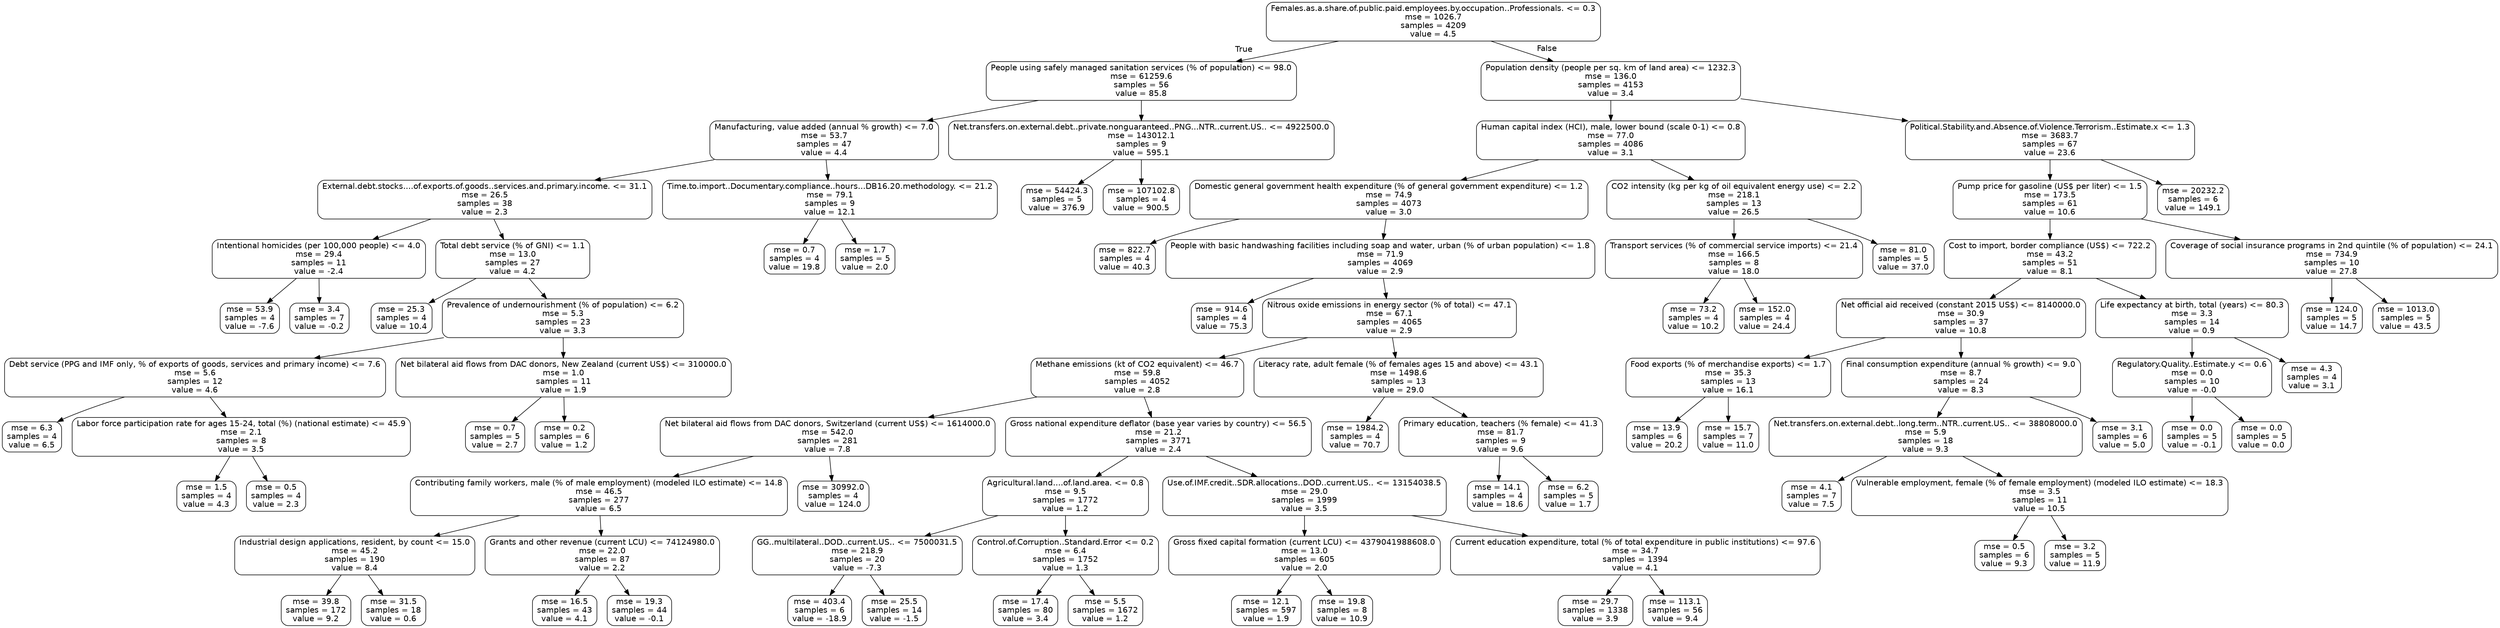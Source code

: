 digraph Tree {
node [shape=box, style="rounded", color="black", fontname=helvetica] ;
edge [fontname=helvetica] ;
0 [label="Females.as.a.share.of.public.paid.employees.by.occupation..Professionals. <= 0.3\nmse = 1026.7\nsamples = 4209\nvalue = 4.5"] ;
1 [label="People using safely managed sanitation services (% of population) <= 98.0\nmse = 61259.6\nsamples = 56\nvalue = 85.8"] ;
0 -> 1 [labeldistance=2.5, labelangle=45, headlabel="True"] ;
2 [label="Manufacturing, value added (annual % growth) <= 7.0\nmse = 53.7\nsamples = 47\nvalue = 4.4"] ;
1 -> 2 ;
3 [label="External.debt.stocks....of.exports.of.goods..services.and.primary.income. <= 31.1\nmse = 26.5\nsamples = 38\nvalue = 2.3"] ;
2 -> 3 ;
4 [label="Intentional homicides (per 100,000 people) <= 4.0\nmse = 29.4\nsamples = 11\nvalue = -2.4"] ;
3 -> 4 ;
5 [label="mse = 53.9\nsamples = 4\nvalue = -7.6"] ;
4 -> 5 ;
6 [label="mse = 3.4\nsamples = 7\nvalue = -0.2"] ;
4 -> 6 ;
7 [label="Total debt service (% of GNI) <= 1.1\nmse = 13.0\nsamples = 27\nvalue = 4.2"] ;
3 -> 7 ;
8 [label="mse = 25.3\nsamples = 4\nvalue = 10.4"] ;
7 -> 8 ;
9 [label="Prevalence of undernourishment (% of population) <= 6.2\nmse = 5.3\nsamples = 23\nvalue = 3.3"] ;
7 -> 9 ;
10 [label="Debt service (PPG and IMF only, % of exports of goods, services and primary income) <= 7.6\nmse = 5.6\nsamples = 12\nvalue = 4.6"] ;
9 -> 10 ;
11 [label="mse = 6.3\nsamples = 4\nvalue = 6.5"] ;
10 -> 11 ;
12 [label="Labor force participation rate for ages 15-24, total (%) (national estimate) <= 45.9\nmse = 2.1\nsamples = 8\nvalue = 3.5"] ;
10 -> 12 ;
13 [label="mse = 1.5\nsamples = 4\nvalue = 4.3"] ;
12 -> 13 ;
14 [label="mse = 0.5\nsamples = 4\nvalue = 2.3"] ;
12 -> 14 ;
15 [label="Net bilateral aid flows from DAC donors, New Zealand (current US$) <= 310000.0\nmse = 1.0\nsamples = 11\nvalue = 1.9"] ;
9 -> 15 ;
16 [label="mse = 0.7\nsamples = 5\nvalue = 2.7"] ;
15 -> 16 ;
17 [label="mse = 0.2\nsamples = 6\nvalue = 1.2"] ;
15 -> 17 ;
18 [label="Time.to.import..Documentary.compliance..hours...DB16.20.methodology. <= 21.2\nmse = 79.1\nsamples = 9\nvalue = 12.1"] ;
2 -> 18 ;
19 [label="mse = 0.7\nsamples = 4\nvalue = 19.8"] ;
18 -> 19 ;
20 [label="mse = 1.7\nsamples = 5\nvalue = 2.0"] ;
18 -> 20 ;
21 [label="Net.transfers.on.external.debt..private.nonguaranteed..PNG...NTR..current.US.. <= 4922500.0\nmse = 143012.1\nsamples = 9\nvalue = 595.1"] ;
1 -> 21 ;
22 [label="mse = 54424.3\nsamples = 5\nvalue = 376.9"] ;
21 -> 22 ;
23 [label="mse = 107102.8\nsamples = 4\nvalue = 900.5"] ;
21 -> 23 ;
24 [label="Population density (people per sq. km of land area) <= 1232.3\nmse = 136.0\nsamples = 4153\nvalue = 3.4"] ;
0 -> 24 [labeldistance=2.5, labelangle=-45, headlabel="False"] ;
25 [label="Human capital index (HCI), male, lower bound (scale 0-1) <= 0.8\nmse = 77.0\nsamples = 4086\nvalue = 3.1"] ;
24 -> 25 ;
26 [label="Domestic general government health expenditure (% of general government expenditure) <= 1.2\nmse = 74.9\nsamples = 4073\nvalue = 3.0"] ;
25 -> 26 ;
27 [label="mse = 822.7\nsamples = 4\nvalue = 40.3"] ;
26 -> 27 ;
28 [label="People with basic handwashing facilities including soap and water, urban (% of urban population) <= 1.8\nmse = 71.9\nsamples = 4069\nvalue = 2.9"] ;
26 -> 28 ;
29 [label="mse = 914.6\nsamples = 4\nvalue = 75.3"] ;
28 -> 29 ;
30 [label="Nitrous oxide emissions in energy sector (% of total) <= 47.1\nmse = 67.1\nsamples = 4065\nvalue = 2.9"] ;
28 -> 30 ;
31 [label="Methane emissions (kt of CO2 equivalent) <= 46.7\nmse = 59.8\nsamples = 4052\nvalue = 2.8"] ;
30 -> 31 ;
32 [label="Net bilateral aid flows from DAC donors, Switzerland (current US$) <= 1614000.0\nmse = 542.0\nsamples = 281\nvalue = 7.8"] ;
31 -> 32 ;
33 [label="Contributing family workers, male (% of male employment) (modeled ILO estimate) <= 14.8\nmse = 46.5\nsamples = 277\nvalue = 6.5"] ;
32 -> 33 ;
34 [label="Industrial design applications, resident, by count <= 15.0\nmse = 45.2\nsamples = 190\nvalue = 8.4"] ;
33 -> 34 ;
35 [label="mse = 39.8\nsamples = 172\nvalue = 9.2"] ;
34 -> 35 ;
36 [label="mse = 31.5\nsamples = 18\nvalue = 0.6"] ;
34 -> 36 ;
37 [label="Grants and other revenue (current LCU) <= 74124980.0\nmse = 22.0\nsamples = 87\nvalue = 2.2"] ;
33 -> 37 ;
38 [label="mse = 16.5\nsamples = 43\nvalue = 4.1"] ;
37 -> 38 ;
39 [label="mse = 19.3\nsamples = 44\nvalue = -0.1"] ;
37 -> 39 ;
40 [label="mse = 30992.0\nsamples = 4\nvalue = 124.0"] ;
32 -> 40 ;
41 [label="Gross national expenditure deflator (base year varies by country) <= 56.5\nmse = 21.2\nsamples = 3771\nvalue = 2.4"] ;
31 -> 41 ;
42 [label="Agricultural.land....of.land.area. <= 0.8\nmse = 9.5\nsamples = 1772\nvalue = 1.2"] ;
41 -> 42 ;
43 [label="GG..multilateral..DOD..current.US.. <= 7500031.5\nmse = 218.9\nsamples = 20\nvalue = -7.3"] ;
42 -> 43 ;
44 [label="mse = 403.4\nsamples = 6\nvalue = -18.9"] ;
43 -> 44 ;
45 [label="mse = 25.5\nsamples = 14\nvalue = -1.5"] ;
43 -> 45 ;
46 [label="Control.of.Corruption..Standard.Error <= 0.2\nmse = 6.4\nsamples = 1752\nvalue = 1.3"] ;
42 -> 46 ;
47 [label="mse = 17.4\nsamples = 80\nvalue = 3.4"] ;
46 -> 47 ;
48 [label="mse = 5.5\nsamples = 1672\nvalue = 1.2"] ;
46 -> 48 ;
49 [label="Use.of.IMF.credit..SDR.allocations..DOD..current.US.. <= 13154038.5\nmse = 29.0\nsamples = 1999\nvalue = 3.5"] ;
41 -> 49 ;
50 [label="Gross fixed capital formation (current LCU) <= 4379041988608.0\nmse = 13.0\nsamples = 605\nvalue = 2.0"] ;
49 -> 50 ;
51 [label="mse = 12.1\nsamples = 597\nvalue = 1.9"] ;
50 -> 51 ;
52 [label="mse = 19.8\nsamples = 8\nvalue = 10.9"] ;
50 -> 52 ;
53 [label="Current education expenditure, total (% of total expenditure in public institutions) <= 97.6\nmse = 34.7\nsamples = 1394\nvalue = 4.1"] ;
49 -> 53 ;
54 [label="mse = 29.7\nsamples = 1338\nvalue = 3.9"] ;
53 -> 54 ;
55 [label="mse = 113.1\nsamples = 56\nvalue = 9.4"] ;
53 -> 55 ;
56 [label="Literacy rate, adult female (% of females ages 15 and above) <= 43.1\nmse = 1498.6\nsamples = 13\nvalue = 29.0"] ;
30 -> 56 ;
57 [label="mse = 1984.2\nsamples = 4\nvalue = 70.7"] ;
56 -> 57 ;
58 [label="Primary education, teachers (% female) <= 41.3\nmse = 81.7\nsamples = 9\nvalue = 9.6"] ;
56 -> 58 ;
59 [label="mse = 14.1\nsamples = 4\nvalue = 18.6"] ;
58 -> 59 ;
60 [label="mse = 6.2\nsamples = 5\nvalue = 1.7"] ;
58 -> 60 ;
61 [label="CO2 intensity (kg per kg of oil equivalent energy use) <= 2.2\nmse = 218.1\nsamples = 13\nvalue = 26.5"] ;
25 -> 61 ;
62 [label="Transport services (% of commercial service imports) <= 21.4\nmse = 166.5\nsamples = 8\nvalue = 18.0"] ;
61 -> 62 ;
63 [label="mse = 73.2\nsamples = 4\nvalue = 10.2"] ;
62 -> 63 ;
64 [label="mse = 152.0\nsamples = 4\nvalue = 24.4"] ;
62 -> 64 ;
65 [label="mse = 81.0\nsamples = 5\nvalue = 37.0"] ;
61 -> 65 ;
66 [label="Political.Stability.and.Absence.of.Violence.Terrorism..Estimate.x <= 1.3\nmse = 3683.7\nsamples = 67\nvalue = 23.6"] ;
24 -> 66 ;
67 [label="Pump price for gasoline (US$ per liter) <= 1.5\nmse = 173.5\nsamples = 61\nvalue = 10.6"] ;
66 -> 67 ;
68 [label="Cost to import, border compliance (US$) <= 722.2\nmse = 43.2\nsamples = 51\nvalue = 8.1"] ;
67 -> 68 ;
69 [label="Net official aid received (constant 2015 US$) <= 8140000.0\nmse = 30.9\nsamples = 37\nvalue = 10.8"] ;
68 -> 69 ;
70 [label="Food exports (% of merchandise exports) <= 1.7\nmse = 35.3\nsamples = 13\nvalue = 16.1"] ;
69 -> 70 ;
71 [label="mse = 13.9\nsamples = 6\nvalue = 20.2"] ;
70 -> 71 ;
72 [label="mse = 15.7\nsamples = 7\nvalue = 11.0"] ;
70 -> 72 ;
73 [label="Final consumption expenditure (annual % growth) <= 9.0\nmse = 8.7\nsamples = 24\nvalue = 8.3"] ;
69 -> 73 ;
74 [label="Net.transfers.on.external.debt..long.term..NTR..current.US.. <= 38808000.0\nmse = 5.9\nsamples = 18\nvalue = 9.3"] ;
73 -> 74 ;
75 [label="mse = 4.1\nsamples = 7\nvalue = 7.5"] ;
74 -> 75 ;
76 [label="Vulnerable employment, female (% of female employment) (modeled ILO estimate) <= 18.3\nmse = 3.5\nsamples = 11\nvalue = 10.5"] ;
74 -> 76 ;
77 [label="mse = 0.5\nsamples = 6\nvalue = 9.3"] ;
76 -> 77 ;
78 [label="mse = 3.2\nsamples = 5\nvalue = 11.9"] ;
76 -> 78 ;
79 [label="mse = 3.1\nsamples = 6\nvalue = 5.0"] ;
73 -> 79 ;
80 [label="Life expectancy at birth, total (years) <= 80.3\nmse = 3.3\nsamples = 14\nvalue = 0.9"] ;
68 -> 80 ;
81 [label="Regulatory.Quality..Estimate.y <= 0.6\nmse = 0.0\nsamples = 10\nvalue = -0.0"] ;
80 -> 81 ;
82 [label="mse = 0.0\nsamples = 5\nvalue = -0.1"] ;
81 -> 82 ;
83 [label="mse = 0.0\nsamples = 5\nvalue = 0.0"] ;
81 -> 83 ;
84 [label="mse = 4.3\nsamples = 4\nvalue = 3.1"] ;
80 -> 84 ;
85 [label="Coverage of social insurance programs in 2nd quintile (% of population) <= 24.1\nmse = 734.9\nsamples = 10\nvalue = 27.8"] ;
67 -> 85 ;
86 [label="mse = 124.0\nsamples = 5\nvalue = 14.7"] ;
85 -> 86 ;
87 [label="mse = 1013.0\nsamples = 5\nvalue = 43.5"] ;
85 -> 87 ;
88 [label="mse = 20232.2\nsamples = 6\nvalue = 149.1"] ;
66 -> 88 ;
}